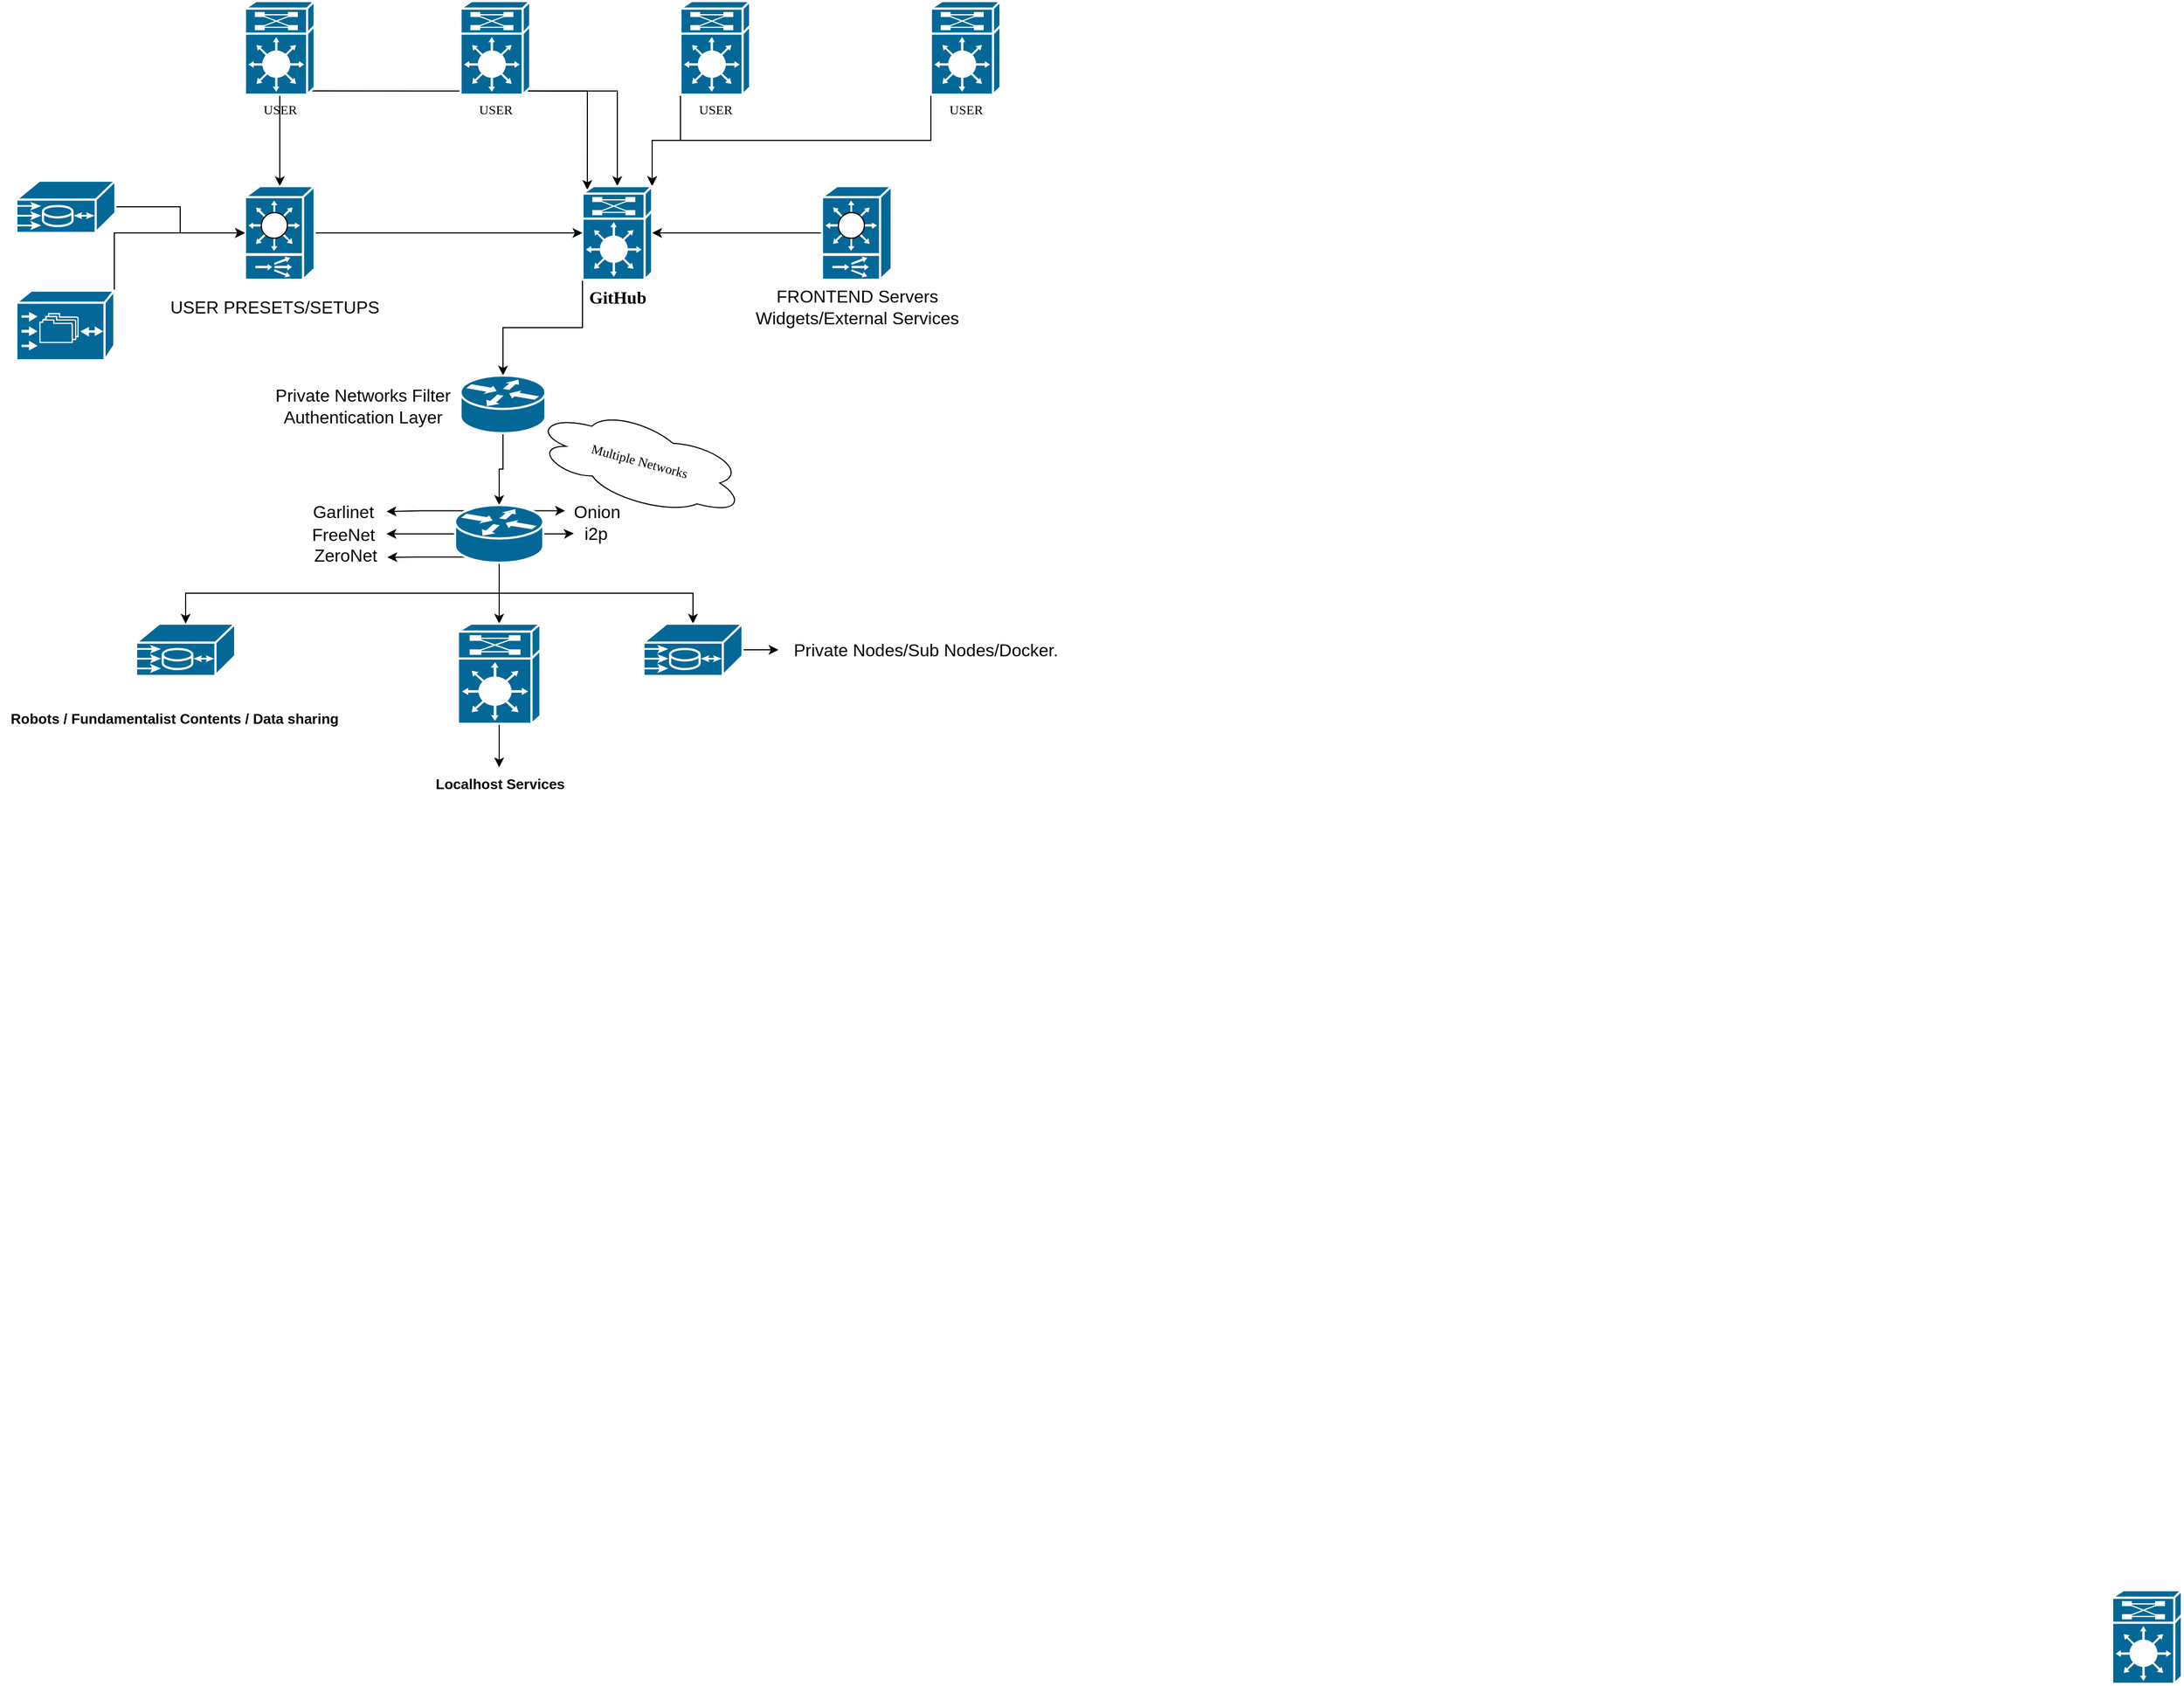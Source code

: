 <mxfile version="20.5.1" type="github">
  <diagram name="Page-1" id="c37626ed-c26b-45fb-9056-f9ebc6bb27b6">
    <mxGraphModel dx="1738" dy="1227" grid="1" gridSize="10" guides="1" tooltips="1" connect="1" arrows="1" fold="1" page="1" pageScale="1" pageWidth="1100" pageHeight="850" background="none" math="0" shadow="0">
      <root>
        <mxCell id="0" />
        <mxCell id="1" parent="0" />
        <mxCell id="vzz5hQNBR1GMGZ0krCKi-1" value="" style="edgeStyle=orthogonalEdgeStyle;rounded=0;orthogonalLoop=1;jettySize=auto;html=1;fontSize=16;" edge="1" parent="1" source="1c7a67bf8fd3230f-1" target="1c7a67bf8fd3230f-6">
          <mxGeometry relative="1" as="geometry" />
        </mxCell>
        <mxCell id="vzz5hQNBR1GMGZ0krCKi-51" style="edgeStyle=orthogonalEdgeStyle;rounded=0;orthogonalLoop=1;jettySize=auto;html=1;exitX=0.95;exitY=0.96;exitDx=0;exitDy=0;exitPerimeter=0;entryX=0.07;entryY=0.04;entryDx=0;entryDy=0;entryPerimeter=0;fontSize=16;" edge="1" parent="1" source="1c7a67bf8fd3230f-1" target="1c7a67bf8fd3230f-5">
          <mxGeometry relative="1" as="geometry" />
        </mxCell>
        <mxCell id="1c7a67bf8fd3230f-1" value="USER" style="shape=mxgraph.cisco.misc.route_switch_processor;html=1;dashed=0;fillColor=#036897;strokeColor=#ffffff;strokeWidth=2;verticalLabelPosition=bottom;verticalAlign=top;rounded=0;shadow=0;comic=0;fontFamily=Verdana;fontSize=12;" parent="1" vertex="1">
          <mxGeometry x="710" y="306" width="64" height="86" as="geometry" />
        </mxCell>
        <mxCell id="vzz5hQNBR1GMGZ0krCKi-50" style="edgeStyle=orthogonalEdgeStyle;rounded=0;orthogonalLoop=1;jettySize=auto;html=1;exitX=0.95;exitY=0.96;exitDx=0;exitDy=0;exitPerimeter=0;entryX=0.5;entryY=0;entryDx=0;entryDy=0;entryPerimeter=0;fontSize=16;" edge="1" parent="1" source="1c7a67bf8fd3230f-2" target="1c7a67bf8fd3230f-5">
          <mxGeometry relative="1" as="geometry" />
        </mxCell>
        <mxCell id="1c7a67bf8fd3230f-2" value="USER" style="shape=mxgraph.cisco.misc.route_switch_processor;html=1;dashed=0;fillColor=#036897;strokeColor=#ffffff;strokeWidth=2;verticalLabelPosition=bottom;verticalAlign=top;rounded=0;shadow=0;comic=0;fontFamily=Verdana;fontSize=12;" parent="1" vertex="1">
          <mxGeometry x="908" y="306" width="64" height="86" as="geometry" />
        </mxCell>
        <mxCell id="vzz5hQNBR1GMGZ0krCKi-49" style="edgeStyle=orthogonalEdgeStyle;rounded=0;orthogonalLoop=1;jettySize=auto;html=1;exitX=0;exitY=1;exitDx=0;exitDy=0;exitPerimeter=0;entryX=1;entryY=0;entryDx=0;entryDy=0;entryPerimeter=0;fontSize=16;" edge="1" parent="1" source="1c7a67bf8fd3230f-3" target="1c7a67bf8fd3230f-5">
          <mxGeometry relative="1" as="geometry" />
        </mxCell>
        <mxCell id="1c7a67bf8fd3230f-3" value="USER" style="shape=mxgraph.cisco.misc.route_switch_processor;html=1;dashed=0;fillColor=#036897;strokeColor=#ffffff;strokeWidth=2;verticalLabelPosition=bottom;verticalAlign=top;rounded=0;shadow=0;comic=0;fontFamily=Verdana;fontSize=12;" parent="1" vertex="1">
          <mxGeometry x="1110" y="306" width="64" height="86" as="geometry" />
        </mxCell>
        <mxCell id="vzz5hQNBR1GMGZ0krCKi-48" style="edgeStyle=orthogonalEdgeStyle;rounded=0;orthogonalLoop=1;jettySize=auto;html=1;exitX=0;exitY=1;exitDx=0;exitDy=0;exitPerimeter=0;entryX=1;entryY=0;entryDx=0;entryDy=0;entryPerimeter=0;fontSize=16;" edge="1" parent="1" source="1c7a67bf8fd3230f-4" target="1c7a67bf8fd3230f-5">
          <mxGeometry relative="1" as="geometry" />
        </mxCell>
        <mxCell id="1c7a67bf8fd3230f-4" value="USER" style="shape=mxgraph.cisco.misc.route_switch_processor;html=1;dashed=0;fillColor=#036897;strokeColor=#ffffff;strokeWidth=2;verticalLabelPosition=bottom;verticalAlign=top;rounded=0;shadow=0;comic=0;fontFamily=Verdana;fontSize=12;" parent="1" vertex="1">
          <mxGeometry x="1340" y="306" width="64" height="86" as="geometry" />
        </mxCell>
        <mxCell id="vzz5hQNBR1GMGZ0krCKi-43" style="edgeStyle=orthogonalEdgeStyle;rounded=0;orthogonalLoop=1;jettySize=auto;html=1;exitX=0;exitY=1;exitDx=0;exitDy=0;exitPerimeter=0;entryX=0.5;entryY=0;entryDx=0;entryDy=0;entryPerimeter=0;fontSize=16;" edge="1" parent="1" source="1c7a67bf8fd3230f-5" target="1c7a67bf8fd3230f-46">
          <mxGeometry relative="1" as="geometry" />
        </mxCell>
        <mxCell id="1c7a67bf8fd3230f-5" value="&lt;font style=&quot;font-size: 16px;&quot;&gt;&lt;b&gt;GitHub&lt;/b&gt;&lt;/font&gt;" style="shape=mxgraph.cisco.misc.route_switch_processor;html=1;dashed=0;fillColor=#036897;strokeColor=#ffffff;strokeWidth=2;verticalLabelPosition=bottom;verticalAlign=top;rounded=0;shadow=0;comic=0;fontFamily=Verdana;fontSize=12;" parent="1" vertex="1">
          <mxGeometry x="1020" y="476" width="64" height="86" as="geometry" />
        </mxCell>
        <mxCell id="vzz5hQNBR1GMGZ0krCKi-44" style="edgeStyle=orthogonalEdgeStyle;rounded=0;orthogonalLoop=1;jettySize=auto;html=1;exitX=1;exitY=0.5;exitDx=0;exitDy=0;exitPerimeter=0;entryX=0;entryY=0.5;entryDx=0;entryDy=0;entryPerimeter=0;fontSize=16;" edge="1" parent="1" source="1c7a67bf8fd3230f-6" target="1c7a67bf8fd3230f-5">
          <mxGeometry relative="1" as="geometry" />
        </mxCell>
        <mxCell id="1c7a67bf8fd3230f-6" value="" style="shape=mxgraph.cisco.switches.content_switch;html=1;dashed=0;fillColor=#036897;strokeColor=#ffffff;strokeWidth=2;verticalLabelPosition=bottom;verticalAlign=top;rounded=0;shadow=0;comic=0;fontFamily=Verdana;fontSize=12;" parent="1" vertex="1">
          <mxGeometry x="710" y="476" width="64" height="86" as="geometry" />
        </mxCell>
        <mxCell id="vzz5hQNBR1GMGZ0krCKi-47" style="edgeStyle=orthogonalEdgeStyle;rounded=0;orthogonalLoop=1;jettySize=auto;html=1;exitX=0;exitY=0.5;exitDx=0;exitDy=0;exitPerimeter=0;entryX=1;entryY=0.5;entryDx=0;entryDy=0;entryPerimeter=0;fontSize=16;" edge="1" parent="1" source="1c7a67bf8fd3230f-7" target="1c7a67bf8fd3230f-5">
          <mxGeometry relative="1" as="geometry" />
        </mxCell>
        <mxCell id="1c7a67bf8fd3230f-7" value="" style="shape=mxgraph.cisco.switches.content_switch;html=1;dashed=0;fillColor=#036897;strokeColor=#ffffff;strokeWidth=2;verticalLabelPosition=bottom;verticalAlign=top;rounded=0;shadow=0;comic=0;fontFamily=Verdana;fontSize=12;" parent="1" vertex="1">
          <mxGeometry x="1240" y="476" width="64" height="86" as="geometry" />
        </mxCell>
        <mxCell id="vzz5hQNBR1GMGZ0krCKi-45" style="edgeStyle=orthogonalEdgeStyle;rounded=0;orthogonalLoop=1;jettySize=auto;html=1;exitX=1;exitY=0;exitDx=0;exitDy=0;exitPerimeter=0;entryX=0;entryY=0.5;entryDx=0;entryDy=0;entryPerimeter=0;fontSize=16;" edge="1" parent="1" source="1c7a67bf8fd3230f-8" target="1c7a67bf8fd3230f-6">
          <mxGeometry relative="1" as="geometry" />
        </mxCell>
        <mxCell id="1c7a67bf8fd3230f-8" value="" style="shape=mxgraph.cisco.storage.cisco_file_engine;html=1;dashed=0;fillColor=#036897;strokeColor=#ffffff;strokeWidth=2;verticalLabelPosition=bottom;verticalAlign=top;rounded=0;shadow=0;comic=0;fontFamily=Verdana;fontSize=12;" parent="1" vertex="1">
          <mxGeometry x="500" y="572" width="90" height="64" as="geometry" />
        </mxCell>
        <mxCell id="vzz5hQNBR1GMGZ0krCKi-46" style="edgeStyle=orthogonalEdgeStyle;rounded=0;orthogonalLoop=1;jettySize=auto;html=1;exitX=1;exitY=0.5;exitDx=0;exitDy=0;exitPerimeter=0;entryX=0;entryY=0.5;entryDx=0;entryDy=0;entryPerimeter=0;fontSize=16;" edge="1" parent="1" source="1c7a67bf8fd3230f-9" target="1c7a67bf8fd3230f-6">
          <mxGeometry relative="1" as="geometry" />
        </mxCell>
        <mxCell id="1c7a67bf8fd3230f-9" value="" style="shape=mxgraph.cisco.misc.me1100;html=1;dashed=0;fillColor=#036897;strokeColor=#ffffff;strokeWidth=2;verticalLabelPosition=bottom;verticalAlign=top;rounded=0;shadow=0;comic=0;fontFamily=Verdana;fontSize=12;" parent="1" vertex="1">
          <mxGeometry x="500" y="471" width="91" height="48" as="geometry" />
        </mxCell>
        <mxCell id="1c7a67bf8fd3230f-13" value="Multiple Networks" style="ellipse;shape=cloud;whiteSpace=wrap;html=1;rounded=0;shadow=0;comic=0;strokeWidth=1;fontFamily=Verdana;fontSize=12;rotation=15;" parent="1" vertex="1">
          <mxGeometry x="971" y="689" width="203" height="80" as="geometry" />
        </mxCell>
        <mxCell id="1c7a67bf8fd3230f-19" value="" style="shape=mxgraph.cisco.misc.me1100;html=1;dashed=0;fillColor=#036897;strokeColor=#ffffff;strokeWidth=2;verticalLabelPosition=bottom;verticalAlign=top;rounded=0;shadow=0;comic=0;fontFamily=Verdana;fontSize=12;" parent="1" vertex="1">
          <mxGeometry x="610" y="878" width="91" height="48" as="geometry" />
        </mxCell>
        <mxCell id="vzz5hQNBR1GMGZ0krCKi-52" style="edgeStyle=orthogonalEdgeStyle;rounded=0;orthogonalLoop=1;jettySize=auto;html=1;exitX=0.5;exitY=1;exitDx=0;exitDy=0;exitPerimeter=0;entryX=0.5;entryY=0;entryDx=0;entryDy=0;entryPerimeter=0;fontSize=16;" edge="1" parent="1" source="1c7a67bf8fd3230f-46" target="vzz5hQNBR1GMGZ0krCKi-21">
          <mxGeometry relative="1" as="geometry" />
        </mxCell>
        <mxCell id="1c7a67bf8fd3230f-46" value="" style="shape=mxgraph.cisco.routers.router;html=1;dashed=0;fillColor=#036897;strokeColor=#ffffff;strokeWidth=2;verticalLabelPosition=bottom;verticalAlign=top;rounded=0;shadow=0;comic=0;fontFamily=Verdana;fontSize=12;" parent="1" vertex="1">
          <mxGeometry x="908" y="650" width="78" height="53" as="geometry" />
        </mxCell>
        <mxCell id="vzz5hQNBR1GMGZ0krCKi-2" value="USER PRESETS/SETUPS" style="text;html=1;resizable=0;autosize=1;align=center;verticalAlign=middle;points=[];fillColor=none;strokeColor=none;rounded=0;fontSize=16;" vertex="1" parent="1">
          <mxGeometry x="632" y="572" width="210" height="30" as="geometry" />
        </mxCell>
        <mxCell id="vzz5hQNBR1GMGZ0krCKi-3" value="&lt;div&gt;FRONTEND Servers&lt;/div&gt;&lt;div&gt;Widgets/External Services&lt;br&gt;&lt;/div&gt;" style="text;html=1;resizable=0;autosize=1;align=center;verticalAlign=middle;points=[];fillColor=none;strokeColor=none;rounded=0;fontSize=16;" vertex="1" parent="1">
          <mxGeometry x="1167" y="562" width="210" height="50" as="geometry" />
        </mxCell>
        <mxCell id="vzz5hQNBR1GMGZ0krCKi-5" value="&lt;div&gt;Private Networks Filter&lt;/div&gt;&lt;div&gt;Authentication Layer&lt;br&gt;&lt;/div&gt;" style="text;html=1;resizable=0;autosize=1;align=center;verticalAlign=middle;points=[];fillColor=none;strokeColor=none;rounded=0;fontSize=16;" vertex="1" parent="1">
          <mxGeometry x="728" y="653" width="180" height="50" as="geometry" />
        </mxCell>
        <mxCell id="vzz5hQNBR1GMGZ0krCKi-9" value="" style="shape=mxgraph.cisco.misc.route_switch_processor;html=1;dashed=0;fillColor=#036897;strokeColor=#ffffff;strokeWidth=2;verticalLabelPosition=bottom;verticalAlign=top;rounded=0;shadow=0;comic=0;fontFamily=Verdana;fontSize=12;" vertex="1" parent="1">
          <mxGeometry x="2425" y="1766" width="64" height="86" as="geometry" />
        </mxCell>
        <mxCell id="vzz5hQNBR1GMGZ0krCKi-14" value="Garlinet" style="text;html=1;resizable=0;autosize=1;align=center;verticalAlign=middle;points=[];fillColor=none;strokeColor=none;rounded=0;fontSize=16;" vertex="1" parent="1">
          <mxGeometry x="760" y="760" width="80" height="30" as="geometry" />
        </mxCell>
        <mxCell id="vzz5hQNBR1GMGZ0krCKi-30" style="edgeStyle=orthogonalEdgeStyle;rounded=0;orthogonalLoop=1;jettySize=auto;html=1;exitX=0.12;exitY=0.1;exitDx=0;exitDy=0;exitPerimeter=0;fontSize=16;" edge="1" parent="1" source="vzz5hQNBR1GMGZ0krCKi-21" target="vzz5hQNBR1GMGZ0krCKi-14">
          <mxGeometry relative="1" as="geometry" />
        </mxCell>
        <mxCell id="vzz5hQNBR1GMGZ0krCKi-36" style="edgeStyle=orthogonalEdgeStyle;rounded=0;orthogonalLoop=1;jettySize=auto;html=1;exitX=1;exitY=0.5;exitDx=0;exitDy=0;exitPerimeter=0;fontSize=16;" edge="1" parent="1" source="vzz5hQNBR1GMGZ0krCKi-21" target="vzz5hQNBR1GMGZ0krCKi-25">
          <mxGeometry relative="1" as="geometry" />
        </mxCell>
        <mxCell id="vzz5hQNBR1GMGZ0krCKi-37" style="edgeStyle=orthogonalEdgeStyle;rounded=0;orthogonalLoop=1;jettySize=auto;html=1;exitX=0.88;exitY=0.1;exitDx=0;exitDy=0;exitPerimeter=0;fontSize=16;" edge="1" parent="1" source="vzz5hQNBR1GMGZ0krCKi-21" target="vzz5hQNBR1GMGZ0krCKi-28">
          <mxGeometry relative="1" as="geometry" />
        </mxCell>
        <mxCell id="vzz5hQNBR1GMGZ0krCKi-38" style="edgeStyle=orthogonalEdgeStyle;rounded=0;orthogonalLoop=1;jettySize=auto;html=1;exitX=0;exitY=0.5;exitDx=0;exitDy=0;exitPerimeter=0;fontSize=16;" edge="1" parent="1" source="vzz5hQNBR1GMGZ0krCKi-21" target="vzz5hQNBR1GMGZ0krCKi-27">
          <mxGeometry relative="1" as="geometry" />
        </mxCell>
        <mxCell id="vzz5hQNBR1GMGZ0krCKi-41" style="edgeStyle=orthogonalEdgeStyle;rounded=0;orthogonalLoop=1;jettySize=auto;html=1;exitX=0.12;exitY=0.9;exitDx=0;exitDy=0;exitPerimeter=0;entryX=1.01;entryY=0.667;entryDx=0;entryDy=0;entryPerimeter=0;fontSize=16;" edge="1" parent="1" source="vzz5hQNBR1GMGZ0krCKi-21">
          <mxGeometry relative="1" as="geometry">
            <mxPoint x="840.8" y="817.01" as="targetPoint" />
          </mxGeometry>
        </mxCell>
        <mxCell id="vzz5hQNBR1GMGZ0krCKi-53" style="edgeStyle=orthogonalEdgeStyle;rounded=0;orthogonalLoop=1;jettySize=auto;html=1;exitX=0.5;exitY=1;exitDx=0;exitDy=0;exitPerimeter=0;entryX=0.5;entryY=0;entryDx=0;entryDy=0;entryPerimeter=0;fontSize=16;" edge="1" parent="1" source="vzz5hQNBR1GMGZ0krCKi-21" target="1c7a67bf8fd3230f-19">
          <mxGeometry relative="1" as="geometry" />
        </mxCell>
        <mxCell id="vzz5hQNBR1GMGZ0krCKi-59" style="edgeStyle=orthogonalEdgeStyle;rounded=0;orthogonalLoop=1;jettySize=auto;html=1;exitX=0.5;exitY=1;exitDx=0;exitDy=0;exitPerimeter=0;entryX=0.5;entryY=0;entryDx=0;entryDy=0;entryPerimeter=0;fontSize=16;" edge="1" parent="1" source="vzz5hQNBR1GMGZ0krCKi-21" target="vzz5hQNBR1GMGZ0krCKi-56">
          <mxGeometry relative="1" as="geometry" />
        </mxCell>
        <mxCell id="vzz5hQNBR1GMGZ0krCKi-63" style="edgeStyle=orthogonalEdgeStyle;rounded=0;orthogonalLoop=1;jettySize=auto;html=1;exitX=0.5;exitY=1;exitDx=0;exitDy=0;exitPerimeter=0;entryX=0.5;entryY=0;entryDx=0;entryDy=0;entryPerimeter=0;fontSize=13;" edge="1" parent="1" source="vzz5hQNBR1GMGZ0krCKi-21" target="vzz5hQNBR1GMGZ0krCKi-60">
          <mxGeometry relative="1" as="geometry" />
        </mxCell>
        <mxCell id="vzz5hQNBR1GMGZ0krCKi-21" value="" style="shape=mxgraph.cisco.routers.router;html=1;dashed=0;fillColor=#036897;strokeColor=#ffffff;strokeWidth=2;verticalLabelPosition=bottom;verticalAlign=top;rounded=0;shadow=0;comic=0;fontFamily=Verdana;fontSize=12;" vertex="1" parent="1">
          <mxGeometry x="903" y="769" width="81" height="53" as="geometry" />
        </mxCell>
        <mxCell id="vzz5hQNBR1GMGZ0krCKi-25" value="i2p" style="text;html=1;resizable=0;autosize=1;align=center;verticalAlign=middle;points=[];fillColor=none;strokeColor=none;rounded=0;fontSize=16;" vertex="1" parent="1">
          <mxGeometry x="1012" y="780" width="40" height="30" as="geometry" />
        </mxCell>
        <mxCell id="vzz5hQNBR1GMGZ0krCKi-26" value="ZeroNet" style="text;html=1;resizable=0;autosize=1;align=center;verticalAlign=middle;points=[];fillColor=none;strokeColor=none;rounded=0;fontSize=16;" vertex="1" parent="1">
          <mxGeometry x="762" y="800" width="80" height="30" as="geometry" />
        </mxCell>
        <mxCell id="vzz5hQNBR1GMGZ0krCKi-27" value="&lt;div&gt;FreeNet&lt;/div&gt;" style="text;html=1;resizable=0;autosize=1;align=center;verticalAlign=middle;points=[];fillColor=none;strokeColor=none;rounded=0;fontSize=16;" vertex="1" parent="1">
          <mxGeometry x="760" y="780.5" width="80" height="30" as="geometry" />
        </mxCell>
        <mxCell id="vzz5hQNBR1GMGZ0krCKi-28" value="Onion" style="text;html=1;resizable=0;autosize=1;align=center;verticalAlign=middle;points=[];fillColor=none;strokeColor=none;rounded=0;fontSize=16;" vertex="1" parent="1">
          <mxGeometry x="998" y="760" width="70" height="30" as="geometry" />
        </mxCell>
        <mxCell id="vzz5hQNBR1GMGZ0krCKi-54" value="Robots / Fundamentalist Contents / Data sharing" style="text;html=1;resizable=0;autosize=1;align=center;verticalAlign=middle;points=[];fillColor=none;strokeColor=none;rounded=0;fontSize=13;fontStyle=1" vertex="1" parent="1">
          <mxGeometry x="485" y="950" width="320" height="30" as="geometry" />
        </mxCell>
        <mxCell id="vzz5hQNBR1GMGZ0krCKi-58" style="edgeStyle=orthogonalEdgeStyle;rounded=0;orthogonalLoop=1;jettySize=auto;html=1;exitX=1;exitY=0.5;exitDx=0;exitDy=0;exitPerimeter=0;fontSize=16;" edge="1" parent="1" source="vzz5hQNBR1GMGZ0krCKi-56" target="vzz5hQNBR1GMGZ0krCKi-57">
          <mxGeometry relative="1" as="geometry" />
        </mxCell>
        <mxCell id="vzz5hQNBR1GMGZ0krCKi-56" value="" style="shape=mxgraph.cisco.misc.me1100;html=1;dashed=0;fillColor=#036897;strokeColor=#ffffff;strokeWidth=2;verticalLabelPosition=bottom;verticalAlign=top;rounded=0;shadow=0;comic=0;fontFamily=Verdana;fontSize=12;" vertex="1" parent="1">
          <mxGeometry x="1076" y="878" width="91" height="48" as="geometry" />
        </mxCell>
        <mxCell id="vzz5hQNBR1GMGZ0krCKi-57" value="Private Nodes/Sub Nodes/Docker." style="text;html=1;resizable=0;autosize=1;align=center;verticalAlign=middle;points=[];fillColor=none;strokeColor=none;rounded=0;fontSize=16;" vertex="1" parent="1">
          <mxGeometry x="1200" y="887" width="270" height="30" as="geometry" />
        </mxCell>
        <mxCell id="vzz5hQNBR1GMGZ0krCKi-62" style="edgeStyle=orthogonalEdgeStyle;rounded=0;orthogonalLoop=1;jettySize=auto;html=1;exitX=0.5;exitY=1;exitDx=0;exitDy=0;exitPerimeter=0;fontSize=13;" edge="1" parent="1" source="vzz5hQNBR1GMGZ0krCKi-60" target="vzz5hQNBR1GMGZ0krCKi-61">
          <mxGeometry relative="1" as="geometry" />
        </mxCell>
        <mxCell id="vzz5hQNBR1GMGZ0krCKi-60" value="" style="shape=mxgraph.cisco.misc.route_switch_processor;html=1;dashed=0;fillColor=#036897;strokeColor=#ffffff;strokeWidth=2;verticalLabelPosition=bottom;verticalAlign=top;rounded=0;shadow=0;comic=0;fontFamily=Verdana;fontSize=12;" vertex="1" parent="1">
          <mxGeometry x="905.62" y="878" width="75.75" height="92" as="geometry" />
        </mxCell>
        <mxCell id="vzz5hQNBR1GMGZ0krCKi-61" value="Localhost Services" style="text;html=1;resizable=0;autosize=1;align=center;verticalAlign=middle;points=[];fillColor=none;strokeColor=none;rounded=0;fontSize=13;fontStyle=1" vertex="1" parent="1">
          <mxGeometry x="873.5" y="1010" width="140" height="30" as="geometry" />
        </mxCell>
      </root>
    </mxGraphModel>
  </diagram>
</mxfile>
